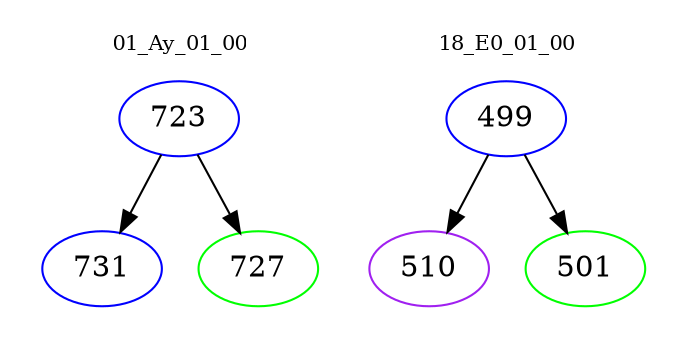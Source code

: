 digraph{
subgraph cluster_0 {
color = white
label = "01_Ay_01_00";
fontsize=10;
T0_723 [label="723", color="blue"]
T0_723 -> T0_731 [color="black"]
T0_731 [label="731", color="blue"]
T0_723 -> T0_727 [color="black"]
T0_727 [label="727", color="green"]
}
subgraph cluster_1 {
color = white
label = "18_E0_01_00";
fontsize=10;
T1_499 [label="499", color="blue"]
T1_499 -> T1_510 [color="black"]
T1_510 [label="510", color="purple"]
T1_499 -> T1_501 [color="black"]
T1_501 [label="501", color="green"]
}
}
